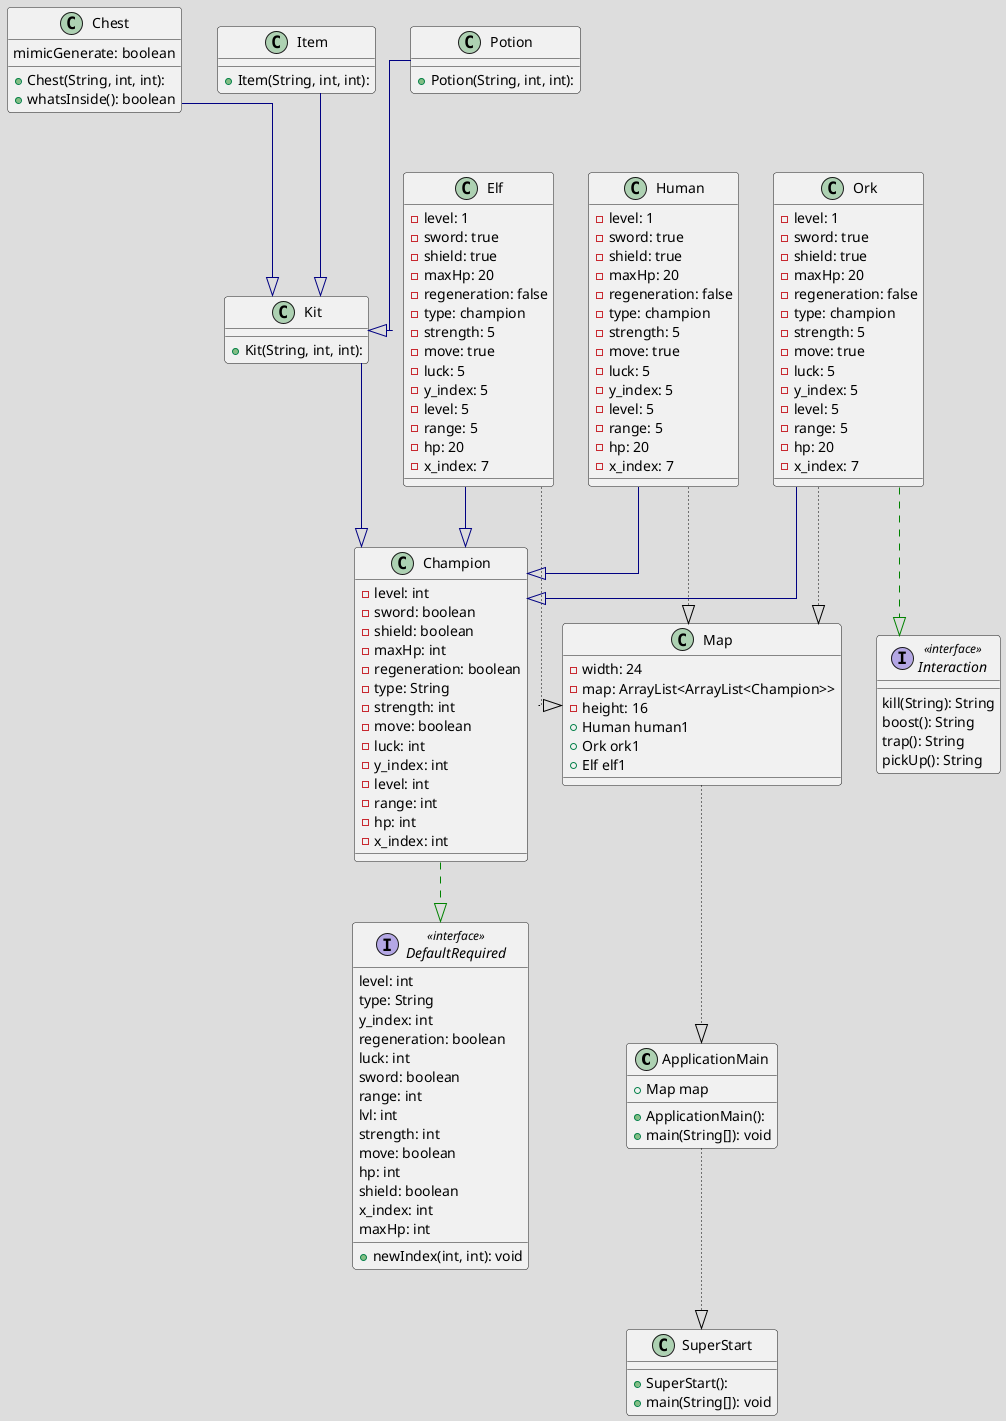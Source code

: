 @startuml

!theme toy
top to bottom direction
skinparam linetype ortho

class ApplicationMain {
   + Map map
  + ApplicationMain(): 
  + main(String[]): void
}
class Champion {
  - level: int
  - sword: boolean
  - shield: boolean
  - maxHp: int
  - regeneration: boolean
  - type: String
  - strength: int
  - move: boolean
  - luck: int
  - y_index: int
  - level: int
  - range: int
  - hp: int
  - x_index: int
}
class Chest {
  + Chest(String, int, int): 
  + whatsInside(): boolean
   mimicGenerate: boolean
}
interface DefaultRequired << interface >> {
  + newIndex(int, int): void
   level: int
   type: String
   y_index: int
   regeneration: boolean
   luck: int
   sword: boolean
   range: int
   lvl: int
   strength: int
   move: boolean
   hp: int
   shield: boolean
   x_index: int
   maxHp: int
}
class Elf {
  - level: 1
   - sword: true
   - shield: true
   - maxHp: 20
    - regeneration: false
    - type: champion
    - strength: 5
    - move: true
    - luck: 5
    - y_index: 5
    - level: 5
    - range: 5
    - hp: 20
    - x_index: 7
}
class Human {
  - level: 1
   - sword: true
   - shield: true
   - maxHp: 20
    - regeneration: false
    - type: champion
    - strength: 5
    - move: true
    - luck: 5
    - y_index: 5
    - level: 5
    - range: 5
    - hp: 20
    - x_index: 7
}
interface Interaction << interface >> {
   kill(String): String
   boost(): String
   trap(): String
   pickUp(): String
}
class Item {
  + Item(String, int, int): 
}
class Kit {
  + Kit(String, int, int): 
}
class Map {
  - width: 24
  - map: ArrayList<ArrayList<Champion>>
  - height: 16
  + Human human1
  + Ork ork1
  + Elf elf1
}
class Ork {
  - level: 1
   - sword: true
   - shield: true
   - maxHp: 20
    - regeneration: false
    - type: champion
    - strength: 5
    - move: true
    - luck: 5
    - y_index: 5
    - level: 5
    - range: 5
    - hp: 20
    - x_index: 7
}
class Potion {
  + Potion(String, int, int): 
}
class SuperStart {
  + SuperStart(): 
  + main(String[]): void
}

Map         -[#000000,dotted]-^  ApplicationMain
Elf              -[#000000,dotted]-^  Map
Ork              -[#000000,dotted]-^  Map
Human            -[#000000,dotted]-^  Map
ApplicationMain            -[#000000,dotted]-^  SuperStart


Champion         -[#008200,dashed]-^  DefaultRequired 
Chest            -[#000082,plain]-^  Kit             
Elf              -[#000082,plain]-^  Champion        
Human            -[#000082,plain]-^  Champion        
Item             -[#000082,plain]-^  Kit             
Kit              -[#000082,plain]-^  Champion        
Ork              -[#000082,plain]-^  Champion        
Ork              -[#008200,dashed]-^  Interaction     
Potion           -[#000082,plain]-^  Kit             
@enduml
